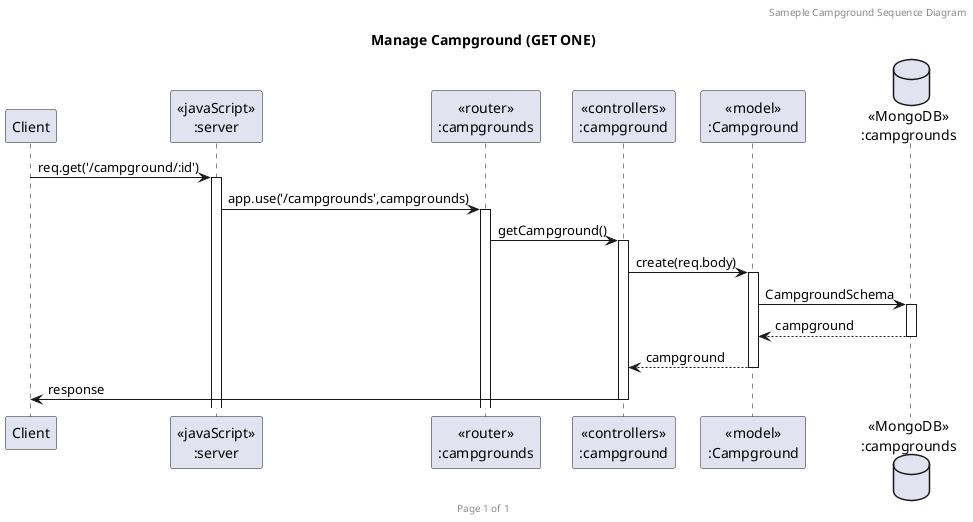 @startuml Manage Campground (GET)

header Sameple Campground Sequence Diagram
footer Page %page% of %lastpage%
title "Manage Campground (GET ONE)"

participant "Client" as client
participant "<<javaScript>>\n:server" as server
participant "<<router>>\n:campgrounds" as routerCampgrounds
participant "<<controllers>>\n:campground" as controllersCampground
participant "<<model>>\n:Campground" as modelCampground
database "<<MongoDB>>\n:campgrounds" as CampgroundsDatabase

client->server ++:req.get('/campground/:id')
server->routerCampgrounds ++:app.use('/campgrounds',campgrounds)
routerCampgrounds -> controllersCampground ++:getCampground()
controllersCampground->modelCampground ++:create(req.body)
modelCampground ->CampgroundsDatabase ++: CampgroundSchema
CampgroundsDatabase --> modelCampground --: campground
controllersCampground <-- modelCampground --:campground
controllersCampground->client --:response

@enduml
